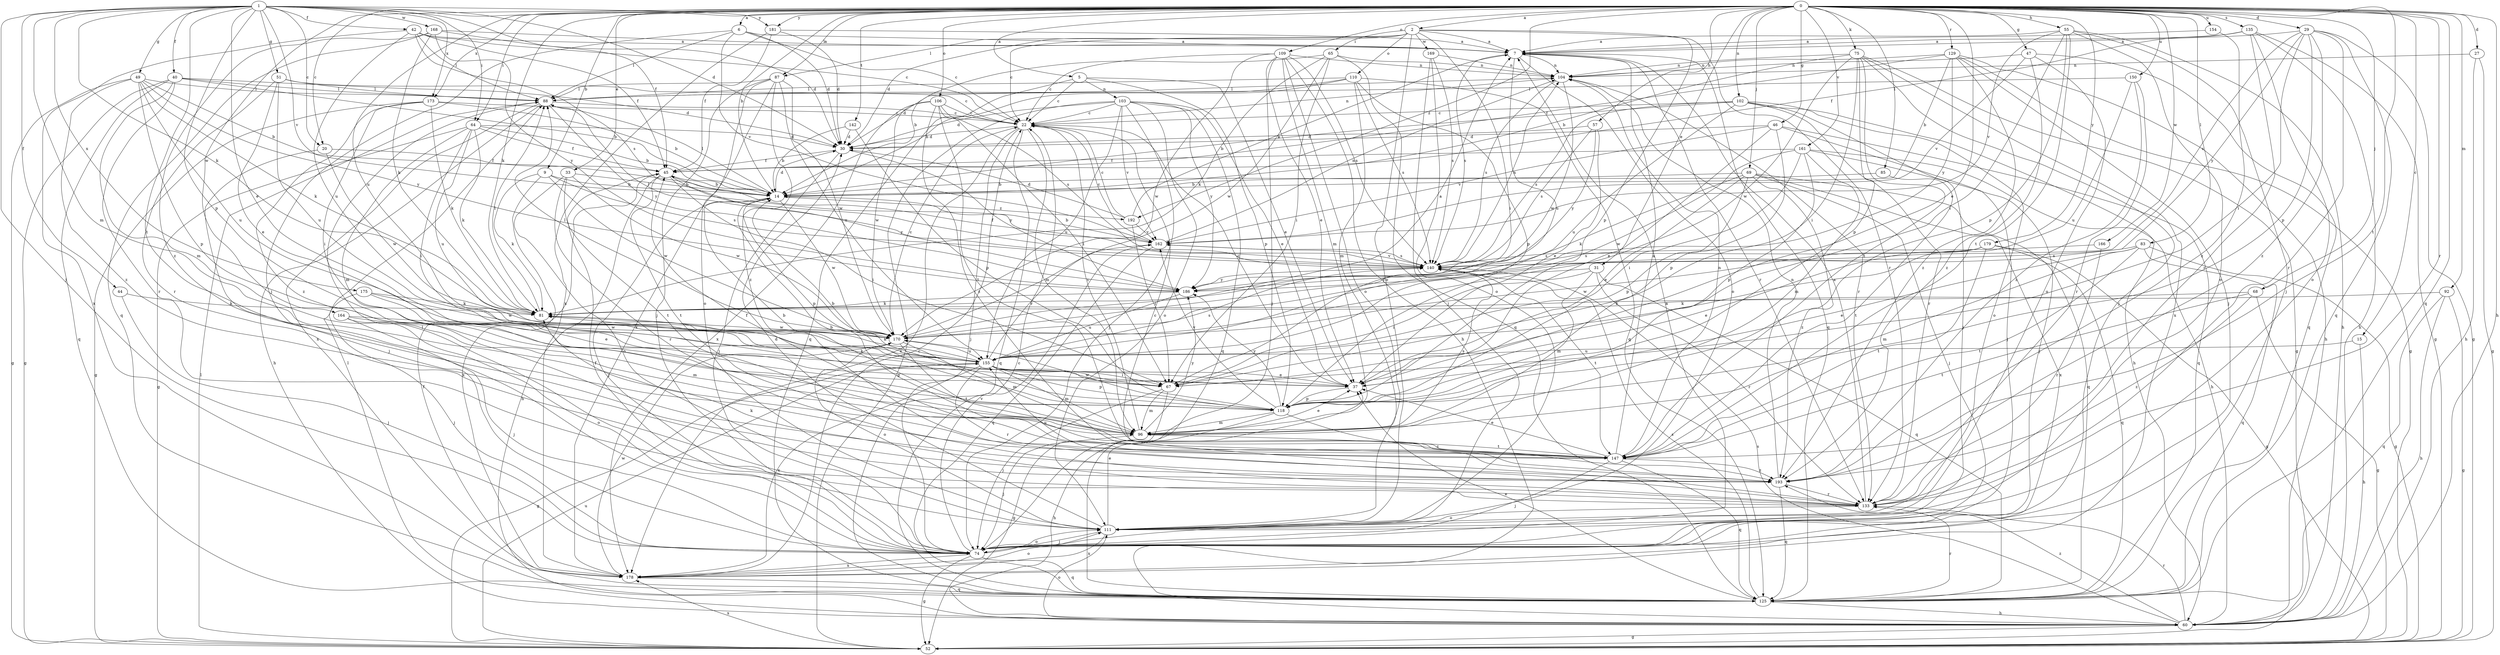 strict digraph  {
0;
1;
2;
5;
6;
7;
9;
14;
15;
20;
22;
27;
29;
30;
31;
33;
37;
40;
42;
44;
45;
46;
47;
49;
51;
52;
55;
57;
60;
64;
65;
67;
68;
69;
74;
75;
81;
83;
85;
87;
88;
92;
96;
102;
103;
104;
106;
109;
110;
111;
118;
125;
129;
133;
135;
140;
142;
147;
150;
154;
155;
161;
162;
164;
166;
168;
169;
170;
173;
175;
178;
179;
181;
186;
192;
193;
0 -> 2  [label=a];
0 -> 5  [label=a];
0 -> 6  [label=a];
0 -> 9  [label=b];
0 -> 14  [label=b];
0 -> 15  [label=c];
0 -> 20  [label=c];
0 -> 27  [label=d];
0 -> 29  [label=d];
0 -> 31  [label=e];
0 -> 33  [label=e];
0 -> 37  [label=e];
0 -> 46  [label=g];
0 -> 47  [label=g];
0 -> 55  [label=h];
0 -> 57  [label=h];
0 -> 60  [label=h];
0 -> 64  [label=i];
0 -> 68  [label=j];
0 -> 69  [label=j];
0 -> 75  [label=k];
0 -> 81  [label=k];
0 -> 83  [label=l];
0 -> 85  [label=l];
0 -> 87  [label=l];
0 -> 92  [label=m];
0 -> 102  [label=n];
0 -> 106  [label=o];
0 -> 109  [label=o];
0 -> 125  [label=q];
0 -> 129  [label=r];
0 -> 133  [label=r];
0 -> 135  [label=s];
0 -> 142  [label=t];
0 -> 147  [label=t];
0 -> 150  [label=u];
0 -> 154  [label=u];
0 -> 155  [label=u];
0 -> 161  [label=v];
0 -> 164  [label=w];
0 -> 166  [label=w];
0 -> 173  [label=x];
0 -> 179  [label=y];
0 -> 181  [label=y];
0 -> 192  [label=z];
1 -> 20  [label=c];
1 -> 30  [label=d];
1 -> 37  [label=e];
1 -> 40  [label=f];
1 -> 42  [label=f];
1 -> 44  [label=f];
1 -> 45  [label=f];
1 -> 49  [label=g];
1 -> 51  [label=g];
1 -> 64  [label=i];
1 -> 74  [label=j];
1 -> 81  [label=k];
1 -> 96  [label=m];
1 -> 118  [label=p];
1 -> 147  [label=t];
1 -> 162  [label=v];
1 -> 168  [label=w];
1 -> 173  [label=x];
1 -> 175  [label=x];
1 -> 181  [label=y];
2 -> 7  [label=a];
2 -> 22  [label=c];
2 -> 30  [label=d];
2 -> 65  [label=i];
2 -> 67  [label=i];
2 -> 87  [label=l];
2 -> 110  [label=o];
2 -> 111  [label=o];
2 -> 118  [label=p];
2 -> 133  [label=r];
2 -> 169  [label=w];
5 -> 22  [label=c];
5 -> 37  [label=e];
5 -> 103  [label=n];
5 -> 118  [label=p];
5 -> 125  [label=q];
6 -> 7  [label=a];
6 -> 22  [label=c];
6 -> 30  [label=d];
6 -> 74  [label=j];
6 -> 88  [label=l];
6 -> 162  [label=v];
7 -> 104  [label=n];
7 -> 111  [label=o];
7 -> 125  [label=q];
7 -> 133  [label=r];
7 -> 140  [label=s];
7 -> 155  [label=u];
9 -> 14  [label=b];
9 -> 81  [label=k];
9 -> 140  [label=s];
9 -> 170  [label=w];
9 -> 178  [label=x];
14 -> 30  [label=d];
14 -> 74  [label=j];
14 -> 88  [label=l];
14 -> 118  [label=p];
14 -> 170  [label=w];
14 -> 192  [label=z];
15 -> 60  [label=h];
15 -> 155  [label=u];
20 -> 45  [label=f];
20 -> 74  [label=j];
20 -> 170  [label=w];
22 -> 30  [label=d];
22 -> 74  [label=j];
22 -> 96  [label=m];
22 -> 104  [label=n];
22 -> 125  [label=q];
22 -> 178  [label=x];
27 -> 52  [label=g];
27 -> 60  [label=h];
27 -> 104  [label=n];
29 -> 7  [label=a];
29 -> 52  [label=g];
29 -> 67  [label=i];
29 -> 118  [label=p];
29 -> 125  [label=q];
29 -> 133  [label=r];
29 -> 140  [label=s];
29 -> 186  [label=y];
29 -> 193  [label=z];
30 -> 45  [label=f];
30 -> 74  [label=j];
30 -> 186  [label=y];
31 -> 67  [label=i];
31 -> 96  [label=m];
31 -> 125  [label=q];
31 -> 133  [label=r];
31 -> 186  [label=y];
33 -> 14  [label=b];
33 -> 111  [label=o];
33 -> 133  [label=r];
33 -> 147  [label=t];
33 -> 170  [label=w];
37 -> 22  [label=c];
37 -> 118  [label=p];
40 -> 14  [label=b];
40 -> 30  [label=d];
40 -> 52  [label=g];
40 -> 88  [label=l];
40 -> 96  [label=m];
40 -> 125  [label=q];
40 -> 133  [label=r];
42 -> 7  [label=a];
42 -> 22  [label=c];
42 -> 45  [label=f];
42 -> 88  [label=l];
42 -> 140  [label=s];
42 -> 155  [label=u];
42 -> 178  [label=x];
44 -> 74  [label=j];
44 -> 81  [label=k];
45 -> 14  [label=b];
45 -> 60  [label=h];
45 -> 67  [label=i];
45 -> 147  [label=t];
45 -> 186  [label=y];
46 -> 30  [label=d];
46 -> 37  [label=e];
46 -> 74  [label=j];
46 -> 118  [label=p];
46 -> 125  [label=q];
46 -> 162  [label=v];
47 -> 104  [label=n];
47 -> 111  [label=o];
47 -> 125  [label=q];
47 -> 162  [label=v];
47 -> 193  [label=z];
49 -> 14  [label=b];
49 -> 52  [label=g];
49 -> 81  [label=k];
49 -> 88  [label=l];
49 -> 118  [label=p];
49 -> 155  [label=u];
49 -> 186  [label=y];
49 -> 193  [label=z];
51 -> 22  [label=c];
51 -> 37  [label=e];
51 -> 88  [label=l];
51 -> 133  [label=r];
51 -> 155  [label=u];
52 -> 88  [label=l];
52 -> 155  [label=u];
52 -> 178  [label=x];
55 -> 7  [label=a];
55 -> 60  [label=h];
55 -> 67  [label=i];
55 -> 74  [label=j];
55 -> 111  [label=o];
55 -> 118  [label=p];
55 -> 147  [label=t];
55 -> 162  [label=v];
57 -> 30  [label=d];
57 -> 37  [label=e];
57 -> 140  [label=s];
57 -> 186  [label=y];
60 -> 52  [label=g];
60 -> 88  [label=l];
60 -> 111  [label=o];
60 -> 133  [label=r];
60 -> 140  [label=s];
60 -> 193  [label=z];
64 -> 14  [label=b];
64 -> 30  [label=d];
64 -> 45  [label=f];
64 -> 52  [label=g];
64 -> 67  [label=i];
64 -> 81  [label=k];
64 -> 96  [label=m];
64 -> 155  [label=u];
65 -> 14  [label=b];
65 -> 67  [label=i];
65 -> 81  [label=k];
65 -> 104  [label=n];
65 -> 125  [label=q];
65 -> 170  [label=w];
67 -> 52  [label=g];
67 -> 74  [label=j];
67 -> 81  [label=k];
67 -> 96  [label=m];
68 -> 52  [label=g];
68 -> 81  [label=k];
68 -> 147  [label=t];
68 -> 193  [label=z];
69 -> 14  [label=b];
69 -> 37  [label=e];
69 -> 74  [label=j];
69 -> 81  [label=k];
69 -> 118  [label=p];
69 -> 125  [label=q];
69 -> 178  [label=x];
69 -> 193  [label=z];
74 -> 7  [label=a];
74 -> 45  [label=f];
74 -> 52  [label=g];
74 -> 88  [label=l];
74 -> 111  [label=o];
74 -> 125  [label=q];
74 -> 162  [label=v];
74 -> 178  [label=x];
75 -> 14  [label=b];
75 -> 52  [label=g];
75 -> 67  [label=i];
75 -> 74  [label=j];
75 -> 104  [label=n];
75 -> 118  [label=p];
75 -> 147  [label=t];
75 -> 170  [label=w];
75 -> 178  [label=x];
81 -> 88  [label=l];
81 -> 170  [label=w];
83 -> 37  [label=e];
83 -> 52  [label=g];
83 -> 96  [label=m];
83 -> 125  [label=q];
83 -> 140  [label=s];
83 -> 147  [label=t];
85 -> 14  [label=b];
85 -> 147  [label=t];
87 -> 74  [label=j];
87 -> 88  [label=l];
87 -> 111  [label=o];
87 -> 155  [label=u];
87 -> 170  [label=w];
87 -> 178  [label=x];
87 -> 193  [label=z];
88 -> 22  [label=c];
88 -> 60  [label=h];
88 -> 178  [label=x];
88 -> 186  [label=y];
92 -> 52  [label=g];
92 -> 60  [label=h];
92 -> 81  [label=k];
92 -> 125  [label=q];
96 -> 14  [label=b];
96 -> 22  [label=c];
96 -> 37  [label=e];
96 -> 74  [label=j];
96 -> 140  [label=s];
96 -> 147  [label=t];
96 -> 186  [label=y];
102 -> 14  [label=b];
102 -> 22  [label=c];
102 -> 60  [label=h];
102 -> 74  [label=j];
102 -> 111  [label=o];
102 -> 133  [label=r];
102 -> 140  [label=s];
102 -> 155  [label=u];
103 -> 22  [label=c];
103 -> 30  [label=d];
103 -> 37  [label=e];
103 -> 52  [label=g];
103 -> 74  [label=j];
103 -> 111  [label=o];
103 -> 125  [label=q];
103 -> 155  [label=u];
103 -> 162  [label=v];
103 -> 186  [label=y];
104 -> 88  [label=l];
104 -> 133  [label=r];
104 -> 140  [label=s];
104 -> 170  [label=w];
106 -> 22  [label=c];
106 -> 67  [label=i];
106 -> 140  [label=s];
106 -> 147  [label=t];
106 -> 170  [label=w];
106 -> 178  [label=x];
106 -> 193  [label=z];
109 -> 22  [label=c];
109 -> 37  [label=e];
109 -> 60  [label=h];
109 -> 74  [label=j];
109 -> 96  [label=m];
109 -> 104  [label=n];
109 -> 111  [label=o];
109 -> 140  [label=s];
109 -> 170  [label=w];
110 -> 14  [label=b];
110 -> 30  [label=d];
110 -> 88  [label=l];
110 -> 96  [label=m];
110 -> 118  [label=p];
110 -> 125  [label=q];
110 -> 140  [label=s];
111 -> 30  [label=d];
111 -> 37  [label=e];
111 -> 74  [label=j];
111 -> 178  [label=x];
118 -> 14  [label=b];
118 -> 60  [label=h];
118 -> 96  [label=m];
118 -> 162  [label=v];
118 -> 170  [label=w];
118 -> 186  [label=y];
118 -> 193  [label=z];
125 -> 22  [label=c];
125 -> 37  [label=e];
125 -> 45  [label=f];
125 -> 60  [label=h];
125 -> 133  [label=r];
125 -> 140  [label=s];
129 -> 14  [label=b];
129 -> 45  [label=f];
129 -> 52  [label=g];
129 -> 60  [label=h];
129 -> 74  [label=j];
129 -> 104  [label=n];
129 -> 186  [label=y];
129 -> 193  [label=z];
133 -> 7  [label=a];
133 -> 22  [label=c];
133 -> 81  [label=k];
133 -> 111  [label=o];
135 -> 7  [label=a];
135 -> 45  [label=f];
135 -> 52  [label=g];
135 -> 60  [label=h];
135 -> 111  [label=o];
135 -> 133  [label=r];
140 -> 45  [label=f];
140 -> 88  [label=l];
140 -> 104  [label=n];
140 -> 147  [label=t];
140 -> 162  [label=v];
140 -> 186  [label=y];
142 -> 14  [label=b];
142 -> 30  [label=d];
142 -> 118  [label=p];
147 -> 7  [label=a];
147 -> 14  [label=b];
147 -> 37  [label=e];
147 -> 45  [label=f];
147 -> 74  [label=j];
147 -> 104  [label=n];
147 -> 125  [label=q];
147 -> 193  [label=z];
150 -> 88  [label=l];
150 -> 133  [label=r];
150 -> 155  [label=u];
150 -> 193  [label=z];
154 -> 7  [label=a];
154 -> 193  [label=z];
155 -> 37  [label=e];
155 -> 52  [label=g];
155 -> 67  [label=i];
155 -> 81  [label=k];
155 -> 96  [label=m];
155 -> 118  [label=p];
155 -> 133  [label=r];
155 -> 140  [label=s];
155 -> 162  [label=v];
155 -> 178  [label=x];
161 -> 45  [label=f];
161 -> 60  [label=h];
161 -> 67  [label=i];
161 -> 74  [label=j];
161 -> 96  [label=m];
161 -> 118  [label=p];
161 -> 170  [label=w];
162 -> 14  [label=b];
162 -> 22  [label=c];
162 -> 104  [label=n];
162 -> 125  [label=q];
162 -> 140  [label=s];
164 -> 74  [label=j];
164 -> 96  [label=m];
164 -> 111  [label=o];
164 -> 170  [label=w];
166 -> 133  [label=r];
166 -> 140  [label=s];
168 -> 7  [label=a];
168 -> 30  [label=d];
168 -> 81  [label=k];
168 -> 125  [label=q];
168 -> 186  [label=y];
168 -> 193  [label=z];
169 -> 74  [label=j];
169 -> 104  [label=n];
169 -> 111  [label=o];
169 -> 140  [label=s];
170 -> 7  [label=a];
170 -> 22  [label=c];
170 -> 88  [label=l];
170 -> 96  [label=m];
170 -> 111  [label=o];
170 -> 147  [label=t];
170 -> 155  [label=u];
173 -> 14  [label=b];
173 -> 22  [label=c];
173 -> 52  [label=g];
173 -> 67  [label=i];
173 -> 81  [label=k];
173 -> 193  [label=z];
175 -> 37  [label=e];
175 -> 74  [label=j];
175 -> 81  [label=k];
175 -> 170  [label=w];
178 -> 22  [label=c];
178 -> 111  [label=o];
178 -> 125  [label=q];
178 -> 170  [label=w];
179 -> 37  [label=e];
179 -> 52  [label=g];
179 -> 125  [label=q];
179 -> 140  [label=s];
179 -> 147  [label=t];
179 -> 170  [label=w];
181 -> 7  [label=a];
181 -> 30  [label=d];
181 -> 45  [label=f];
181 -> 178  [label=x];
186 -> 81  [label=k];
186 -> 155  [label=u];
192 -> 7  [label=a];
192 -> 22  [label=c];
192 -> 30  [label=d];
192 -> 67  [label=i];
192 -> 162  [label=v];
193 -> 104  [label=n];
193 -> 125  [label=q];
193 -> 133  [label=r];
193 -> 155  [label=u];
}
